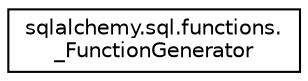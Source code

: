 digraph "Graphical Class Hierarchy"
{
 // LATEX_PDF_SIZE
  edge [fontname="Helvetica",fontsize="10",labelfontname="Helvetica",labelfontsize="10"];
  node [fontname="Helvetica",fontsize="10",shape=record];
  rankdir="LR";
  Node0 [label="sqlalchemy.sql.functions.\l_FunctionGenerator",height=0.2,width=0.4,color="black", fillcolor="white", style="filled",URL="$classsqlalchemy_1_1sql_1_1functions_1_1__FunctionGenerator.html",tooltip=" "];
}
